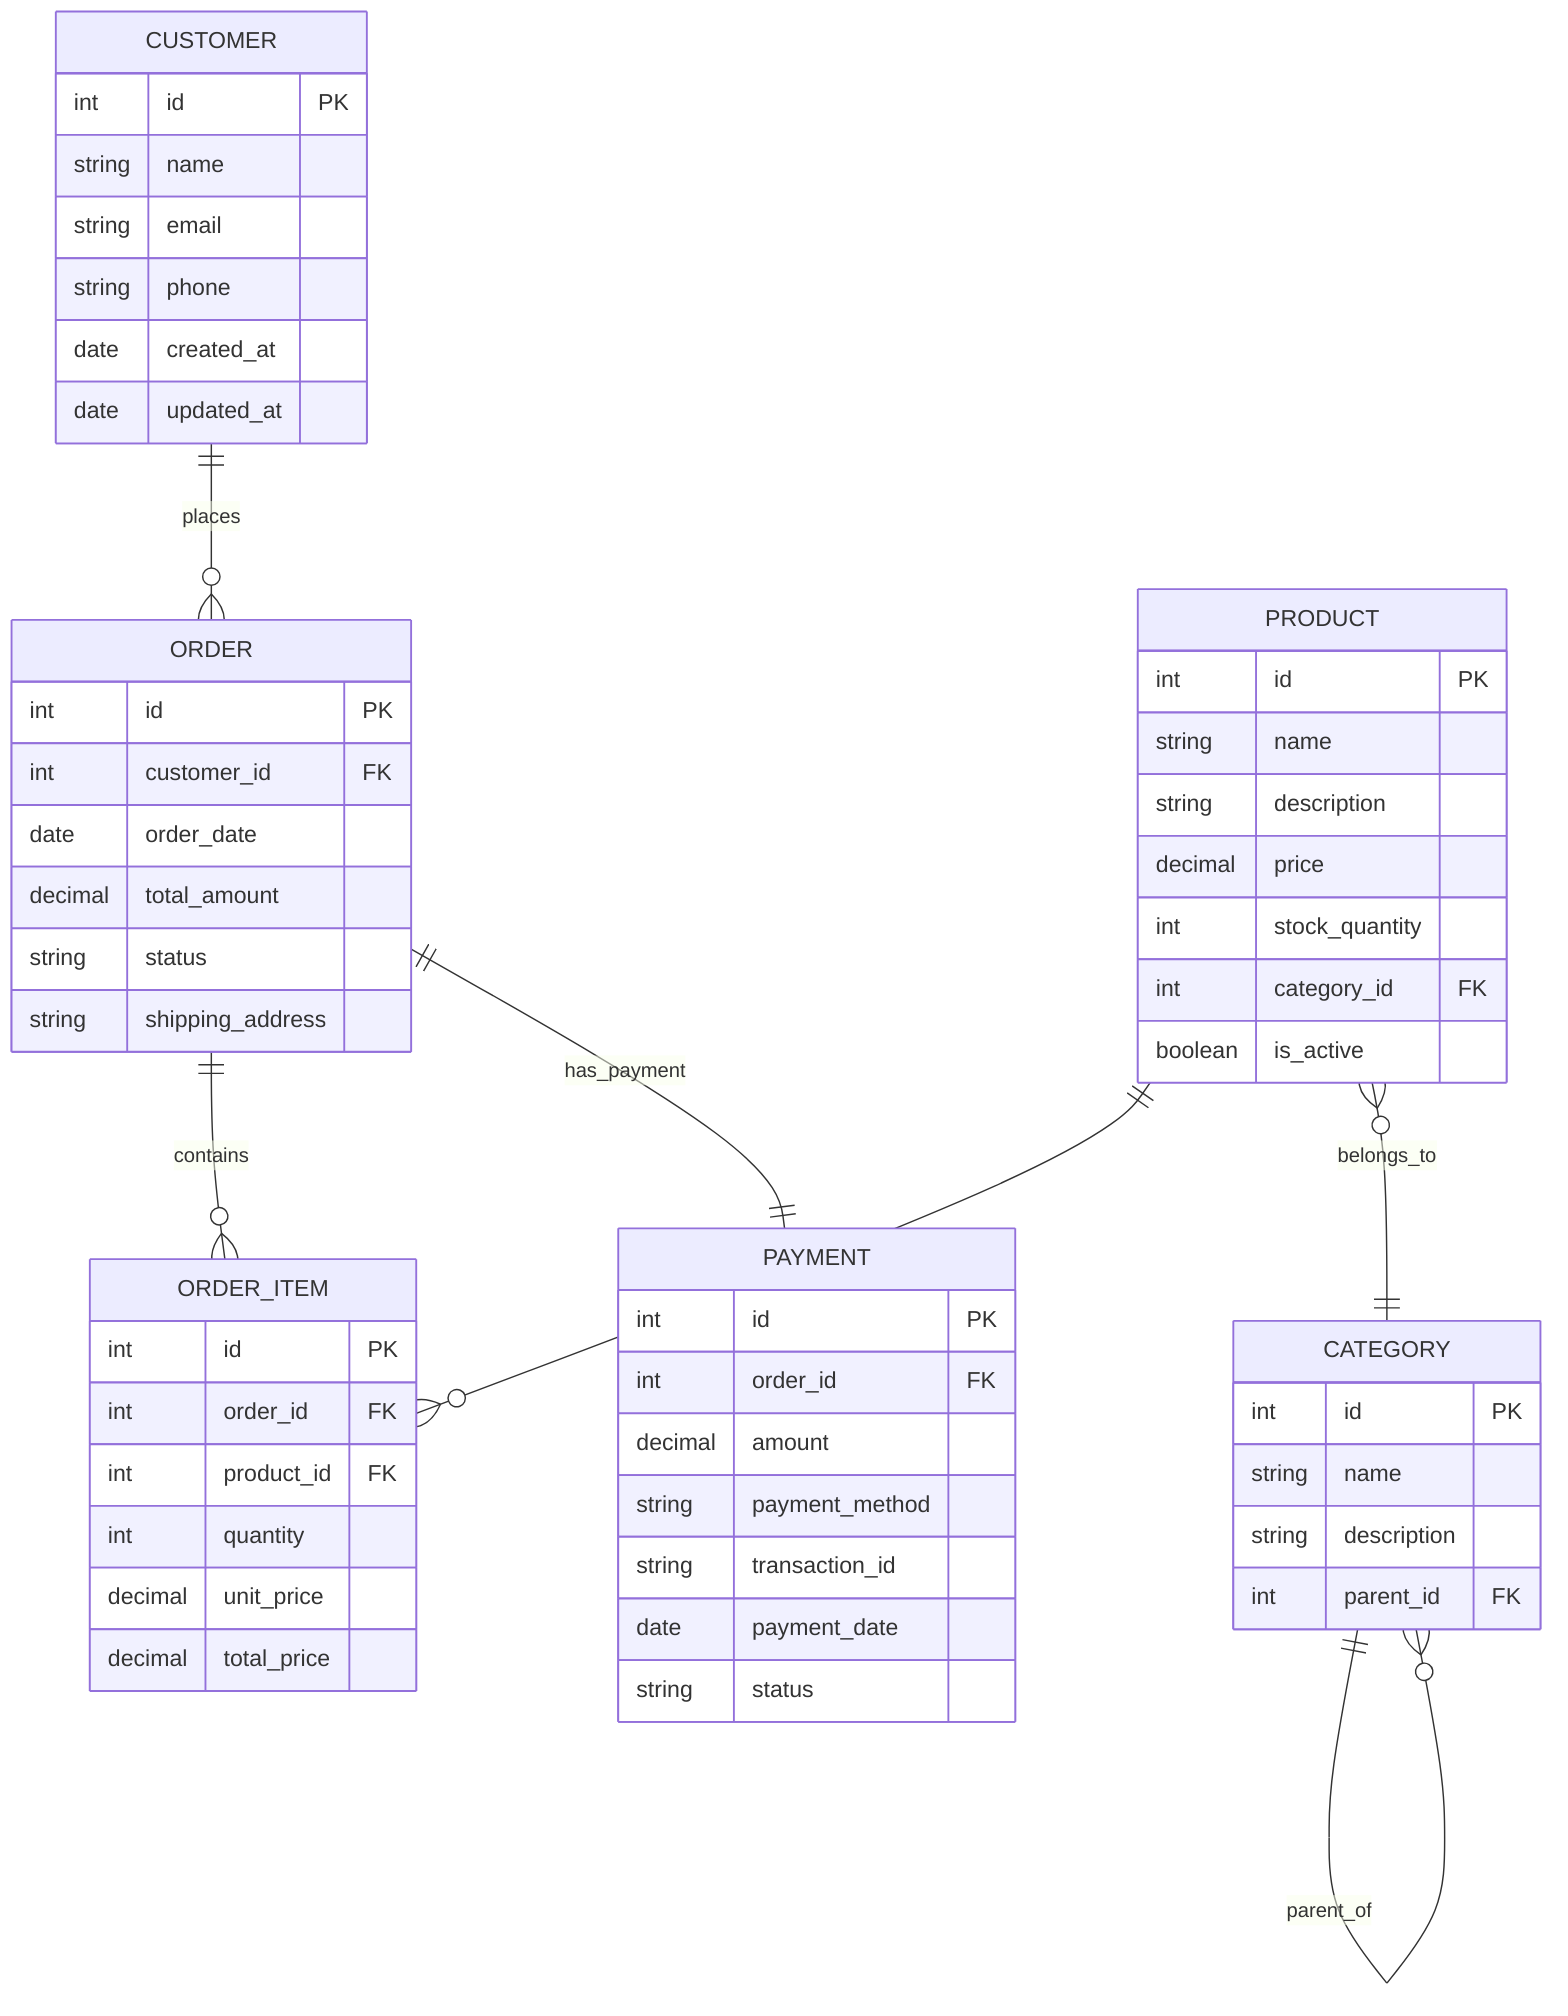 erDiagram
    CUSTOMER {
        int id PK
        string name
        string email
        string phone
        date created_at
        date updated_at
    }
    
    ORDER {
        int id PK
        int customer_id FK
        date order_date
        decimal total_amount
        string status
        string shipping_address
    }
    
    ORDER_ITEM {
        int id PK
        int order_id FK
        int product_id FK
        int quantity
        decimal unit_price
        decimal total_price
    }
    
    PRODUCT {
        int id PK
        string name
        string description
        decimal price
        int stock_quantity
        int category_id FK
        boolean is_active
    }
    
    CATEGORY {
        int id PK
        string name
        string description
        int parent_id FK
    }
    
    PAYMENT {
        int id PK
        int order_id FK
        decimal amount
        string payment_method
        string transaction_id
        date payment_date
        string status
    }
    
    CUSTOMER ||--o{ ORDER : places
    ORDER ||--o{ ORDER_ITEM : contains
    PRODUCT ||--o{ ORDER_ITEM : included_in
    PRODUCT }o--|| CATEGORY : belongs_to
    CATEGORY ||--o{ CATEGORY : parent_of
    ORDER ||--|| PAYMENT : has_payment